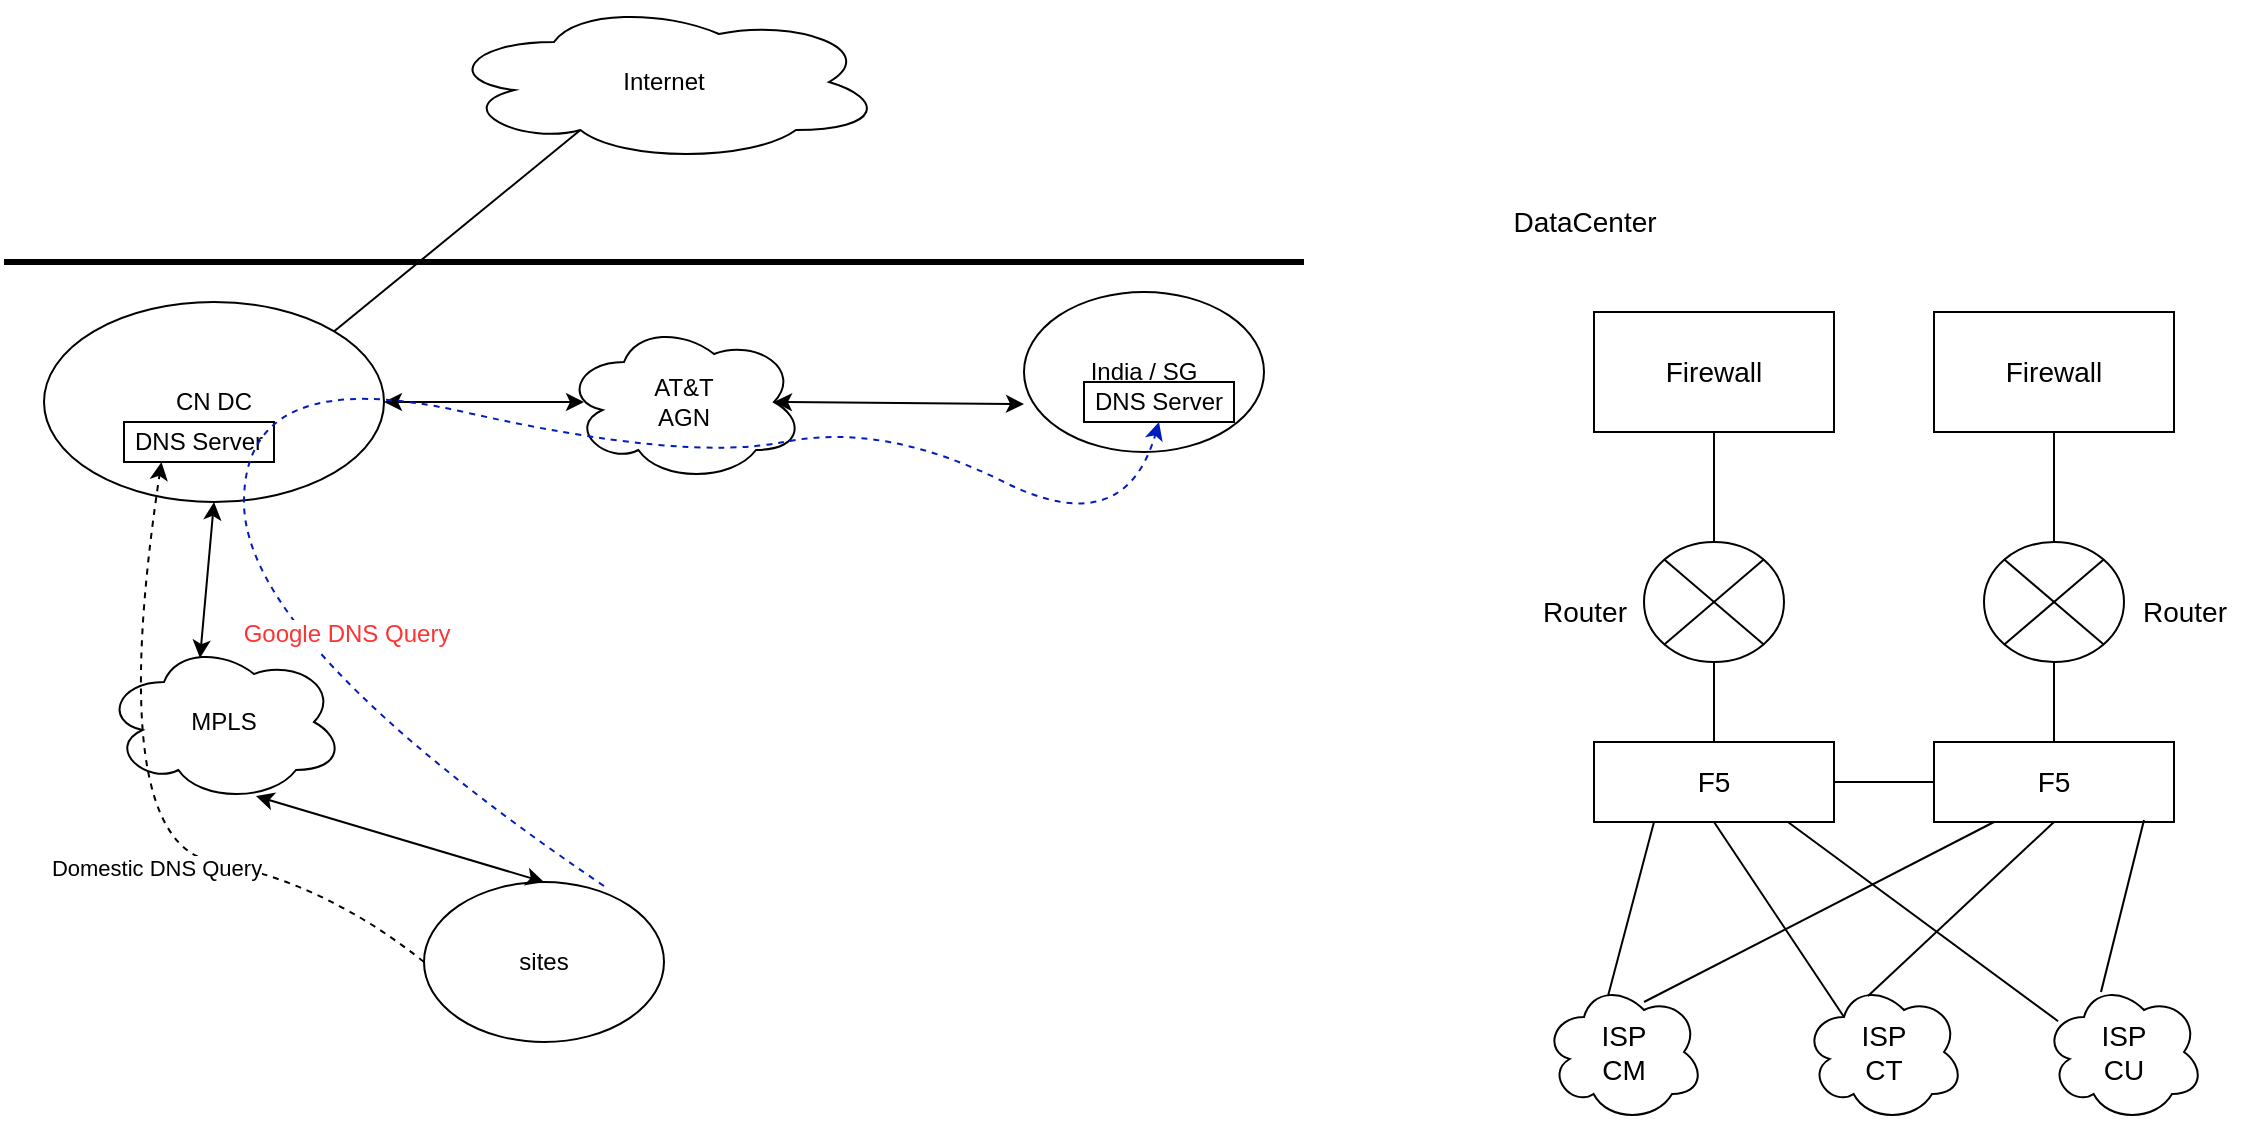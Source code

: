 <mxfile version="17.4.3" type="github">
  <diagram id="Or_pD1mzWfAnwg1juJdv" name="Page-1">
    <mxGraphModel dx="897" dy="561" grid="1" gridSize="10" guides="1" tooltips="1" connect="1" arrows="1" fold="1" page="1" pageScale="1" pageWidth="1169" pageHeight="827" math="0" shadow="0">
      <root>
        <mxCell id="0" />
        <mxCell id="1" parent="0" />
        <mxCell id="0rFzeYIw-L_O-WRSm_Ry-1" value="CN DC" style="ellipse;whiteSpace=wrap;html=1;" parent="1" vertex="1">
          <mxGeometry x="60" y="220" width="170" height="100" as="geometry" />
        </mxCell>
        <mxCell id="0rFzeYIw-L_O-WRSm_Ry-2" value="India / SG" style="ellipse;whiteSpace=wrap;html=1;" parent="1" vertex="1">
          <mxGeometry x="550" y="215" width="120" height="80" as="geometry" />
        </mxCell>
        <mxCell id="0rFzeYIw-L_O-WRSm_Ry-3" value="sites" style="ellipse;whiteSpace=wrap;html=1;" parent="1" vertex="1">
          <mxGeometry x="250" y="510" width="120" height="80" as="geometry" />
        </mxCell>
        <mxCell id="0rFzeYIw-L_O-WRSm_Ry-4" value="&lt;div&gt;AT&amp;amp;T &lt;br&gt;&lt;/div&gt;&lt;div&gt;AGN&lt;/div&gt;" style="ellipse;shape=cloud;whiteSpace=wrap;html=1;" parent="1" vertex="1">
          <mxGeometry x="320" y="230" width="120" height="80" as="geometry" />
        </mxCell>
        <mxCell id="0rFzeYIw-L_O-WRSm_Ry-5" value="" style="endArrow=classic;startArrow=classic;html=1;rounded=0;exitX=0.5;exitY=1;exitDx=0;exitDy=0;entryX=0.4;entryY=0.1;entryDx=0;entryDy=0;entryPerimeter=0;" parent="1" source="0rFzeYIw-L_O-WRSm_Ry-1" target="N0NvJ6Z7XtJCUqUOk7vA-5" edge="1">
          <mxGeometry width="50" height="50" relative="1" as="geometry">
            <mxPoint x="270" y="300" as="sourcePoint" />
            <mxPoint x="320" y="250" as="targetPoint" />
          </mxGeometry>
        </mxCell>
        <mxCell id="0rFzeYIw-L_O-WRSm_Ry-6" value="" style="endArrow=classic;startArrow=classic;html=1;rounded=0;entryX=0;entryY=0.7;entryDx=0;entryDy=0;entryPerimeter=0;exitX=0.875;exitY=0.5;exitDx=0;exitDy=0;exitPerimeter=0;" parent="1" source="0rFzeYIw-L_O-WRSm_Ry-4" target="0rFzeYIw-L_O-WRSm_Ry-2" edge="1">
          <mxGeometry width="50" height="50" relative="1" as="geometry">
            <mxPoint x="550" y="320" as="sourcePoint" />
            <mxPoint x="600" y="270" as="targetPoint" />
          </mxGeometry>
        </mxCell>
        <mxCell id="0rFzeYIw-L_O-WRSm_Ry-7" value="" style="endArrow=classic;startArrow=classic;html=1;rounded=0;exitX=0.5;exitY=0;exitDx=0;exitDy=0;entryX=0.633;entryY=0.963;entryDx=0;entryDy=0;entryPerimeter=0;" parent="1" source="0rFzeYIw-L_O-WRSm_Ry-3" target="N0NvJ6Z7XtJCUqUOk7vA-5" edge="1">
          <mxGeometry width="50" height="50" relative="1" as="geometry">
            <mxPoint x="410" y="410" as="sourcePoint" />
            <mxPoint x="460" y="360" as="targetPoint" />
          </mxGeometry>
        </mxCell>
        <mxCell id="N0NvJ6Z7XtJCUqUOk7vA-1" value="DNS Server" style="rounded=0;whiteSpace=wrap;html=1;" vertex="1" parent="1">
          <mxGeometry x="100" y="280" width="75" height="20" as="geometry" />
        </mxCell>
        <mxCell id="N0NvJ6Z7XtJCUqUOk7vA-3" value="" style="endArrow=none;html=1;rounded=0;exitX=1;exitY=0;exitDx=0;exitDy=0;entryX=0.31;entryY=0.8;entryDx=0;entryDy=0;entryPerimeter=0;" edge="1" parent="1" source="0rFzeYIw-L_O-WRSm_Ry-1" target="N0NvJ6Z7XtJCUqUOk7vA-4">
          <mxGeometry width="50" height="50" relative="1" as="geometry">
            <mxPoint x="450" y="350" as="sourcePoint" />
            <mxPoint x="500" y="300" as="targetPoint" />
          </mxGeometry>
        </mxCell>
        <mxCell id="N0NvJ6Z7XtJCUqUOk7vA-4" value="Internet" style="ellipse;shape=cloud;whiteSpace=wrap;html=1;" vertex="1" parent="1">
          <mxGeometry x="260" y="70" width="220" height="80" as="geometry" />
        </mxCell>
        <mxCell id="N0NvJ6Z7XtJCUqUOk7vA-5" value="MPLS" style="ellipse;shape=cloud;whiteSpace=wrap;html=1;" vertex="1" parent="1">
          <mxGeometry x="90" y="390" width="120" height="80" as="geometry" />
        </mxCell>
        <mxCell id="N0NvJ6Z7XtJCUqUOk7vA-6" value="" style="curved=1;endArrow=classic;html=1;rounded=0;entryX=0.25;entryY=1;entryDx=0;entryDy=0;exitX=0;exitY=0.5;exitDx=0;exitDy=0;dashed=1;" edge="1" parent="1" source="0rFzeYIw-L_O-WRSm_Ry-3" target="N0NvJ6Z7XtJCUqUOk7vA-1">
          <mxGeometry width="50" height="50" relative="1" as="geometry">
            <mxPoint x="590" y="450" as="sourcePoint" />
            <mxPoint x="500" y="330" as="targetPoint" />
            <Array as="points">
              <mxPoint x="200" y="510" />
              <mxPoint x="90" y="490" />
            </Array>
          </mxGeometry>
        </mxCell>
        <mxCell id="N0NvJ6Z7XtJCUqUOk7vA-10" value="Domestic DNS Query" style="edgeLabel;html=1;align=center;verticalAlign=middle;resizable=0;points=[];" vertex="1" connectable="0" parent="N0NvJ6Z7XtJCUqUOk7vA-6">
          <mxGeometry x="-0.348" y="-5" relative="1" as="geometry">
            <mxPoint x="-30" y="8" as="offset" />
          </mxGeometry>
        </mxCell>
        <mxCell id="N0NvJ6Z7XtJCUqUOk7vA-7" value="" style="endArrow=classic;startArrow=classic;html=1;rounded=0;exitX=1;exitY=0.5;exitDx=0;exitDy=0;" edge="1" parent="1" source="0rFzeYIw-L_O-WRSm_Ry-1">
          <mxGeometry width="50" height="50" relative="1" as="geometry">
            <mxPoint x="210.0" y="274.52" as="sourcePoint" />
            <mxPoint x="330" y="270" as="targetPoint" />
          </mxGeometry>
        </mxCell>
        <mxCell id="N0NvJ6Z7XtJCUqUOk7vA-8" value="DNS Server" style="rounded=0;whiteSpace=wrap;html=1;" vertex="1" parent="1">
          <mxGeometry x="580" y="260" width="75" height="20" as="geometry" />
        </mxCell>
        <mxCell id="N0NvJ6Z7XtJCUqUOk7vA-9" value="" style="curved=1;endArrow=classic;html=1;rounded=0;exitX=0.75;exitY=0.025;exitDx=0;exitDy=0;exitPerimeter=0;entryX=0.5;entryY=1;entryDx=0;entryDy=0;fillColor=#0050ef;strokeColor=#001DBC;dashed=1;" edge="1" parent="1" source="0rFzeYIw-L_O-WRSm_Ry-3" target="N0NvJ6Z7XtJCUqUOk7vA-8">
          <mxGeometry width="50" height="50" relative="1" as="geometry">
            <mxPoint x="450" y="380" as="sourcePoint" />
            <mxPoint x="500" y="330" as="targetPoint" />
            <Array as="points">
              <mxPoint x="160" y="390" />
              <mxPoint x="160" y="250" />
              <mxPoint x="380" y="300" />
              <mxPoint x="480" y="280" />
              <mxPoint x="600" y="340" />
            </Array>
          </mxGeometry>
        </mxCell>
        <mxCell id="N0NvJ6Z7XtJCUqUOk7vA-11" value="&lt;font style=&quot;font-size: 12px;&quot; color=&quot;#FF3333&quot;&gt;Google DNS Query&lt;/font&gt;" style="edgeLabel;html=1;align=center;verticalAlign=middle;resizable=0;points=[];fontSize=12;fontColor=#FFB570;" vertex="1" connectable="0" parent="N0NvJ6Z7XtJCUqUOk7vA-9">
          <mxGeometry x="0.28" y="10" relative="1" as="geometry">
            <mxPoint x="-153" y="100" as="offset" />
          </mxGeometry>
        </mxCell>
        <mxCell id="N0NvJ6Z7XtJCUqUOk7vA-17" value="" style="verticalLabelPosition=bottom;verticalAlign=top;html=1;shape=mxgraph.flowchart.or;fontSize=14;fontColor=none;" vertex="1" parent="1">
          <mxGeometry x="860" y="340" width="70" height="60" as="geometry" />
        </mxCell>
        <mxCell id="N0NvJ6Z7XtJCUqUOk7vA-18" value="" style="verticalLabelPosition=bottom;verticalAlign=top;html=1;shape=mxgraph.flowchart.or;fontSize=14;fontColor=none;" vertex="1" parent="1">
          <mxGeometry x="1030" y="340" width="70" height="60" as="geometry" />
        </mxCell>
        <mxCell id="N0NvJ6Z7XtJCUqUOk7vA-19" value="Firewall" style="rounded=0;whiteSpace=wrap;html=1;fontSize=14;fontColor=none;" vertex="1" parent="1">
          <mxGeometry x="835" y="225" width="120" height="60" as="geometry" />
        </mxCell>
        <mxCell id="N0NvJ6Z7XtJCUqUOk7vA-20" value="&lt;div&gt;Firewall&lt;/div&gt;" style="rounded=0;whiteSpace=wrap;html=1;fontSize=14;fontColor=none;" vertex="1" parent="1">
          <mxGeometry x="1005" y="225" width="120" height="60" as="geometry" />
        </mxCell>
        <mxCell id="N0NvJ6Z7XtJCUqUOk7vA-21" value="F5" style="rounded=0;whiteSpace=wrap;html=1;fontSize=14;fontColor=none;" vertex="1" parent="1">
          <mxGeometry x="835" y="440" width="120" height="40" as="geometry" />
        </mxCell>
        <mxCell id="N0NvJ6Z7XtJCUqUOk7vA-22" value="F5" style="rounded=0;whiteSpace=wrap;html=1;fontSize=14;fontColor=none;" vertex="1" parent="1">
          <mxGeometry x="1005" y="440" width="120" height="40" as="geometry" />
        </mxCell>
        <mxCell id="N0NvJ6Z7XtJCUqUOk7vA-23" value="" style="endArrow=none;html=1;rounded=0;fontSize=14;fontColor=none;entryX=0.5;entryY=1;entryDx=0;entryDy=0;" edge="1" parent="1" source="N0NvJ6Z7XtJCUqUOk7vA-17" target="N0NvJ6Z7XtJCUqUOk7vA-19">
          <mxGeometry width="50" height="50" relative="1" as="geometry">
            <mxPoint x="820" y="480" as="sourcePoint" />
            <mxPoint x="870" y="430" as="targetPoint" />
          </mxGeometry>
        </mxCell>
        <mxCell id="N0NvJ6Z7XtJCUqUOk7vA-24" value="" style="endArrow=none;html=1;rounded=0;fontSize=14;fontColor=none;entryX=0.5;entryY=1;entryDx=0;entryDy=0;" edge="1" parent="1" target="N0NvJ6Z7XtJCUqUOk7vA-20">
          <mxGeometry width="50" height="50" relative="1" as="geometry">
            <mxPoint x="1065" y="340" as="sourcePoint" />
            <mxPoint x="1064.5" y="295" as="targetPoint" />
          </mxGeometry>
        </mxCell>
        <mxCell id="N0NvJ6Z7XtJCUqUOk7vA-25" value="" style="endArrow=none;html=1;rounded=0;fontSize=14;fontColor=none;entryX=0.5;entryY=1;entryDx=0;entryDy=0;entryPerimeter=0;" edge="1" parent="1" target="N0NvJ6Z7XtJCUqUOk7vA-17">
          <mxGeometry width="50" height="50" relative="1" as="geometry">
            <mxPoint x="895" y="440" as="sourcePoint" />
            <mxPoint x="894.5" y="410" as="targetPoint" />
          </mxGeometry>
        </mxCell>
        <mxCell id="N0NvJ6Z7XtJCUqUOk7vA-26" value="" style="endArrow=none;html=1;rounded=0;fontSize=14;fontColor=none;entryX=0.5;entryY=1;entryDx=0;entryDy=0;entryPerimeter=0;exitX=0.5;exitY=0;exitDx=0;exitDy=0;" edge="1" parent="1" source="N0NvJ6Z7XtJCUqUOk7vA-22" target="N0NvJ6Z7XtJCUqUOk7vA-18">
          <mxGeometry width="50" height="50" relative="1" as="geometry">
            <mxPoint x="1065" y="440" as="sourcePoint" />
            <mxPoint x="1064.5" y="415" as="targetPoint" />
          </mxGeometry>
        </mxCell>
        <mxCell id="N0NvJ6Z7XtJCUqUOk7vA-28" value="" style="endArrow=none;html=1;rounded=0;fontSize=14;fontColor=none;entryX=0;entryY=0.5;entryDx=0;entryDy=0;exitX=1;exitY=0.5;exitDx=0;exitDy=0;" edge="1" parent="1" source="N0NvJ6Z7XtJCUqUOk7vA-21" target="N0NvJ6Z7XtJCUqUOk7vA-22">
          <mxGeometry width="50" height="50" relative="1" as="geometry">
            <mxPoint x="820" y="480" as="sourcePoint" />
            <mxPoint x="870" y="430" as="targetPoint" />
          </mxGeometry>
        </mxCell>
        <mxCell id="N0NvJ6Z7XtJCUqUOk7vA-29" value="&lt;div&gt;ISP &lt;br&gt;&lt;/div&gt;&lt;div&gt;CM&lt;/div&gt;" style="ellipse;shape=cloud;whiteSpace=wrap;html=1;fontSize=14;fontColor=none;" vertex="1" parent="1">
          <mxGeometry x="810" y="560" width="80" height="70" as="geometry" />
        </mxCell>
        <mxCell id="N0NvJ6Z7XtJCUqUOk7vA-30" value="&lt;div&gt;ISP &lt;br&gt;&lt;/div&gt;&lt;div&gt;CT&lt;/div&gt;" style="ellipse;shape=cloud;whiteSpace=wrap;html=1;fontSize=14;fontColor=none;" vertex="1" parent="1">
          <mxGeometry x="940" y="560" width="80" height="70" as="geometry" />
        </mxCell>
        <mxCell id="N0NvJ6Z7XtJCUqUOk7vA-31" value="&lt;div&gt;ISP &lt;br&gt;&lt;/div&gt;&lt;div&gt;CU&lt;/div&gt;" style="ellipse;shape=cloud;whiteSpace=wrap;html=1;fontSize=14;fontColor=none;" vertex="1" parent="1">
          <mxGeometry x="1060" y="560" width="80" height="70" as="geometry" />
        </mxCell>
        <mxCell id="N0NvJ6Z7XtJCUqUOk7vA-32" value="" style="endArrow=none;html=1;rounded=0;fontSize=14;fontColor=none;entryX=0.25;entryY=1;entryDx=0;entryDy=0;exitX=0.4;exitY=0.1;exitDx=0;exitDy=0;exitPerimeter=0;" edge="1" parent="1" source="N0NvJ6Z7XtJCUqUOk7vA-29" target="N0NvJ6Z7XtJCUqUOk7vA-21">
          <mxGeometry width="50" height="50" relative="1" as="geometry">
            <mxPoint x="905" y="350" as="sourcePoint" />
            <mxPoint x="905" y="295" as="targetPoint" />
          </mxGeometry>
        </mxCell>
        <mxCell id="N0NvJ6Z7XtJCUqUOk7vA-33" value="" style="endArrow=none;html=1;rounded=0;fontSize=14;fontColor=none;entryX=0.25;entryY=1;entryDx=0;entryDy=0;" edge="1" parent="1" target="N0NvJ6Z7XtJCUqUOk7vA-22">
          <mxGeometry width="50" height="50" relative="1" as="geometry">
            <mxPoint x="860" y="570" as="sourcePoint" />
            <mxPoint x="875" y="510" as="targetPoint" />
          </mxGeometry>
        </mxCell>
        <mxCell id="N0NvJ6Z7XtJCUqUOk7vA-34" value="" style="endArrow=none;html=1;rounded=0;fontSize=14;fontColor=none;entryX=0.5;entryY=1;entryDx=0;entryDy=0;exitX=0.25;exitY=0.25;exitDx=0;exitDy=0;exitPerimeter=0;" edge="1" parent="1" source="N0NvJ6Z7XtJCUqUOk7vA-30" target="N0NvJ6Z7XtJCUqUOk7vA-21">
          <mxGeometry width="50" height="50" relative="1" as="geometry">
            <mxPoint x="852" y="575" as="sourcePoint" />
            <mxPoint x="875" y="510" as="targetPoint" />
          </mxGeometry>
        </mxCell>
        <mxCell id="N0NvJ6Z7XtJCUqUOk7vA-35" value="" style="endArrow=none;html=1;rounded=0;fontSize=14;fontColor=none;entryX=0.5;entryY=1;entryDx=0;entryDy=0;exitX=0.4;exitY=0.1;exitDx=0;exitDy=0;exitPerimeter=0;" edge="1" parent="1" source="N0NvJ6Z7XtJCUqUOk7vA-30" target="N0NvJ6Z7XtJCUqUOk7vA-22">
          <mxGeometry width="50" height="50" relative="1" as="geometry">
            <mxPoint x="968.8" y="573.8" as="sourcePoint" />
            <mxPoint x="905" y="510" as="targetPoint" />
          </mxGeometry>
        </mxCell>
        <mxCell id="N0NvJ6Z7XtJCUqUOk7vA-36" value="" style="endArrow=none;html=1;rounded=0;fontSize=14;fontColor=none;entryX=0.808;entryY=1;entryDx=0;entryDy=0;exitX=0.088;exitY=0.28;exitDx=0;exitDy=0;exitPerimeter=0;entryPerimeter=0;" edge="1" parent="1" source="N0NvJ6Z7XtJCUqUOk7vA-31" target="N0NvJ6Z7XtJCUqUOk7vA-21">
          <mxGeometry width="50" height="50" relative="1" as="geometry">
            <mxPoint x="1012.5" y="572.5" as="sourcePoint" />
            <mxPoint x="947.5" y="500" as="targetPoint" />
          </mxGeometry>
        </mxCell>
        <mxCell id="N0NvJ6Z7XtJCUqUOk7vA-37" value="" style="endArrow=none;html=1;rounded=0;fontSize=14;fontColor=none;entryX=0.875;entryY=0.975;entryDx=0;entryDy=0;exitX=0.4;exitY=0.1;exitDx=0;exitDy=0;exitPerimeter=0;entryPerimeter=0;" edge="1" parent="1" target="N0NvJ6Z7XtJCUqUOk7vA-22">
          <mxGeometry width="50" height="50" relative="1" as="geometry">
            <mxPoint x="1088.5" y="565" as="sourcePoint" />
            <mxPoint x="1111.5" y="500" as="targetPoint" />
          </mxGeometry>
        </mxCell>
        <mxCell id="N0NvJ6Z7XtJCUqUOk7vA-38" value="&lt;div&gt;DataCenter&lt;/div&gt;" style="text;html=1;align=center;verticalAlign=middle;resizable=0;points=[];autosize=1;strokeColor=none;fillColor=none;fontSize=14;fontColor=none;" vertex="1" parent="1">
          <mxGeometry x="785" y="170" width="90" height="20" as="geometry" />
        </mxCell>
        <mxCell id="N0NvJ6Z7XtJCUqUOk7vA-39" value="Router" style="text;html=1;align=center;verticalAlign=middle;resizable=0;points=[];autosize=1;strokeColor=none;fillColor=none;fontSize=14;fontColor=none;" vertex="1" parent="1">
          <mxGeometry x="800" y="365" width="60" height="20" as="geometry" />
        </mxCell>
        <mxCell id="N0NvJ6Z7XtJCUqUOk7vA-40" value="Router" style="text;html=1;align=center;verticalAlign=middle;resizable=0;points=[];autosize=1;strokeColor=none;fillColor=none;fontSize=14;fontColor=none;" vertex="1" parent="1">
          <mxGeometry x="1100" y="365" width="60" height="20" as="geometry" />
        </mxCell>
        <mxCell id="N0NvJ6Z7XtJCUqUOk7vA-45" value="" style="endArrow=none;html=1;rounded=0;fontSize=12;fontColor=none;strokeWidth=3;" edge="1" parent="1">
          <mxGeometry width="50" height="50" relative="1" as="geometry">
            <mxPoint x="40" y="200" as="sourcePoint" />
            <mxPoint x="690" y="200" as="targetPoint" />
          </mxGeometry>
        </mxCell>
      </root>
    </mxGraphModel>
  </diagram>
</mxfile>
